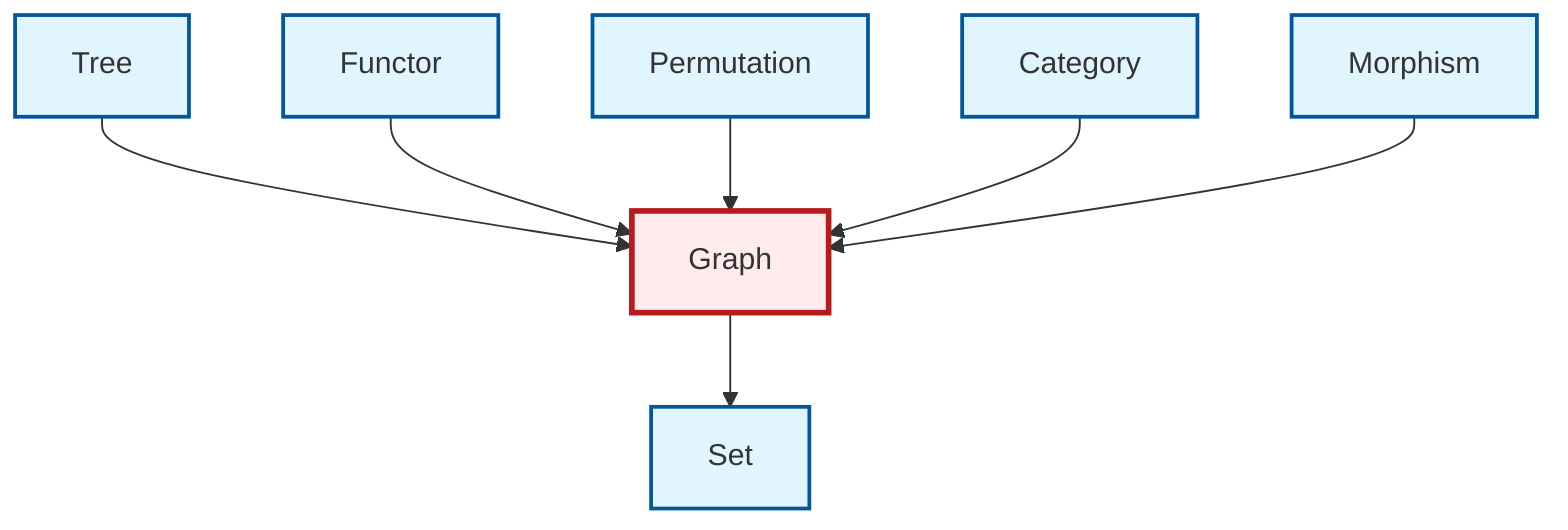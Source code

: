 graph TD
    classDef definition fill:#e1f5fe,stroke:#01579b,stroke-width:2px
    classDef theorem fill:#f3e5f5,stroke:#4a148c,stroke-width:2px
    classDef axiom fill:#fff3e0,stroke:#e65100,stroke-width:2px
    classDef example fill:#e8f5e9,stroke:#1b5e20,stroke-width:2px
    classDef current fill:#ffebee,stroke:#b71c1c,stroke-width:3px
    def-category["Category"]:::definition
    def-set["Set"]:::definition
    def-permutation["Permutation"]:::definition
    def-functor["Functor"]:::definition
    def-morphism["Morphism"]:::definition
    def-tree["Tree"]:::definition
    def-graph["Graph"]:::definition
    def-tree --> def-graph
    def-graph --> def-set
    def-functor --> def-graph
    def-permutation --> def-graph
    def-category --> def-graph
    def-morphism --> def-graph
    class def-graph current